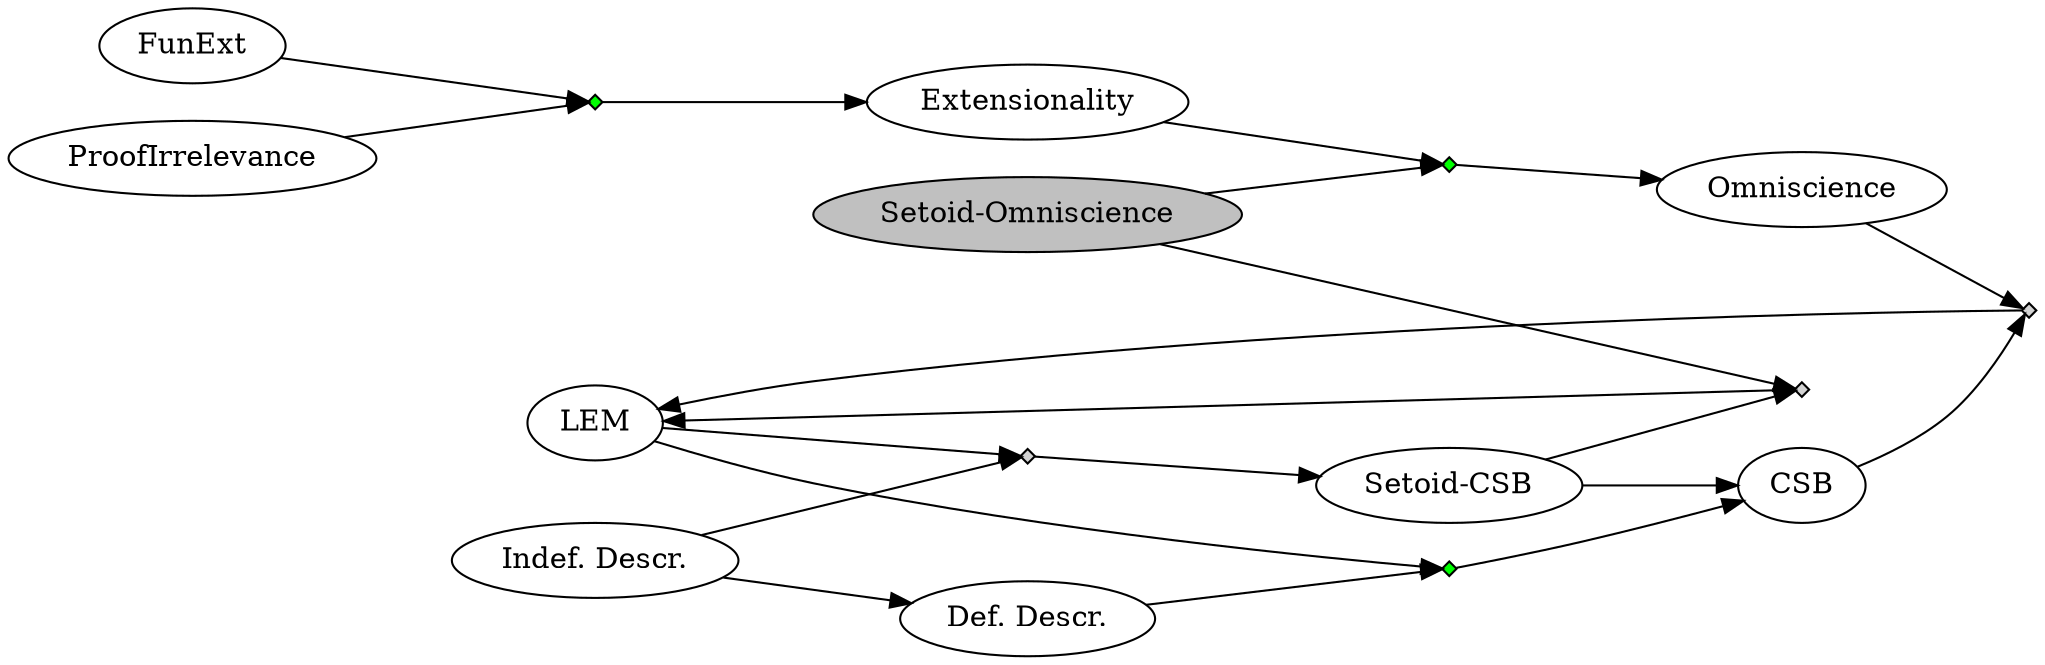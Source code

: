 # Draw the interrelations between some propositions. LEM/CSB.
digraph G {
	graph [layout=dot rankdir=LR]

	"LEM";
	"Indef. Descr.";
	"Def. Descr.";
	"CSB";
	"Setoid-CSB";
	"Omniscience";
	"Setoid-Omniscience" [style=filled,fillcolor=grey];
	"Extensionality";
	"FunExt";
	"ProofIrrelevance";

	"marr01" [shape=diamond,style=filled,label="",height=.1,width=.1];
	"LEM" -> "marr01";
	"Indef. Descr." -> "marr01";
	"marr01" -> "Setoid-CSB";

	"marr02" [shape=diamond,fillcolor=lime,style=filled,label="",height=.1,width=.1];
	"LEM" -> "marr02";
	"Def. Descr." -> "marr02";
	"marr02" -> "CSB";

	"marr03" [shape=diamond,style=filled,label="",height=.1,width=.1];
	"CSB" -> "marr03";
	"Omniscience" -> "marr03";
	"marr03" -> "LEM";

	"Setoid-CSB" -> "CSB";
	"Indef. Descr." -> "Def. Descr.";

	"marr04" [shape=diamond,style=filled,label="",height=.1,width=.1];
	"Setoid-CSB" -> "marr04";
	"Setoid-Omniscience" -> "marr04";
	"marr04" -> "LEM";

	"marr05" [shape=diamond,fillcolor=lime,style=filled,label="",height=.1,width=.1];
	"Extensionality" -> "marr05";
	"Setoid-Omniscience" -> "marr05";
	"marr05" -> "Omniscience";

	"marr06" [shape=diamond,fillcolor=lime,style=filled,label="",height=.1,width=.1];
	"FunExt" -> "marr06";
	"ProofIrrelevance" -> "marr06";
	"marr06" -> "Extensionality";
}
